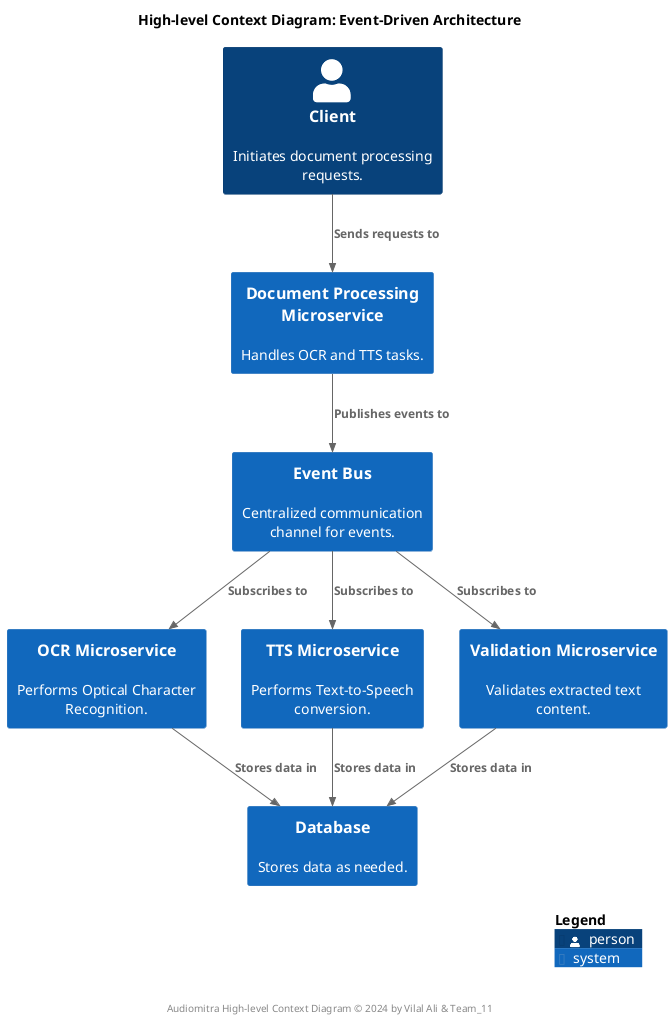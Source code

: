 @startuml ContextDiagram_EDA
title High-level Context Diagram: Event-Driven Architecture

!include <C4/C4>
!include <C4/C4_Context>

Person(Client, "Client", "Initiates document processing requests.")

System(DocProcessingMicroservice, "Document Processing Microservice", "Handles OCR and TTS tasks.")
System(EventBus, "Event Bus", "Centralized communication channel for events.")
System(OCRService, "OCR Microservice", "Performs Optical Character Recognition.")
System(TTSService, "TTS Microservice", "Performs Text-to-Speech conversion.")
System(ValidationService, "Validation Microservice", "Validates extracted text content.")
System(Database, "Database", "Stores data as needed.")

Rel(Client, DocProcessingMicroservice, "Sends requests to")
Rel(DocProcessingMicroservice, EventBus, "Publishes events to")
Rel(EventBus, OCRService, "Subscribes to")
Rel(EventBus, TTSService, "Subscribes to")
Rel(EventBus, ValidationService, "Subscribes to")
Rel(OCRService, Database, "Stores data in")
Rel(TTSService, Database, "Stores data in")
Rel(ValidationService, Database, "Stores data in")
footer "\nAudiomitra High-level Context Diagram © 2024 by Vilal Ali & Team_11"
SHOW_LEGEND(true)
@enduml
